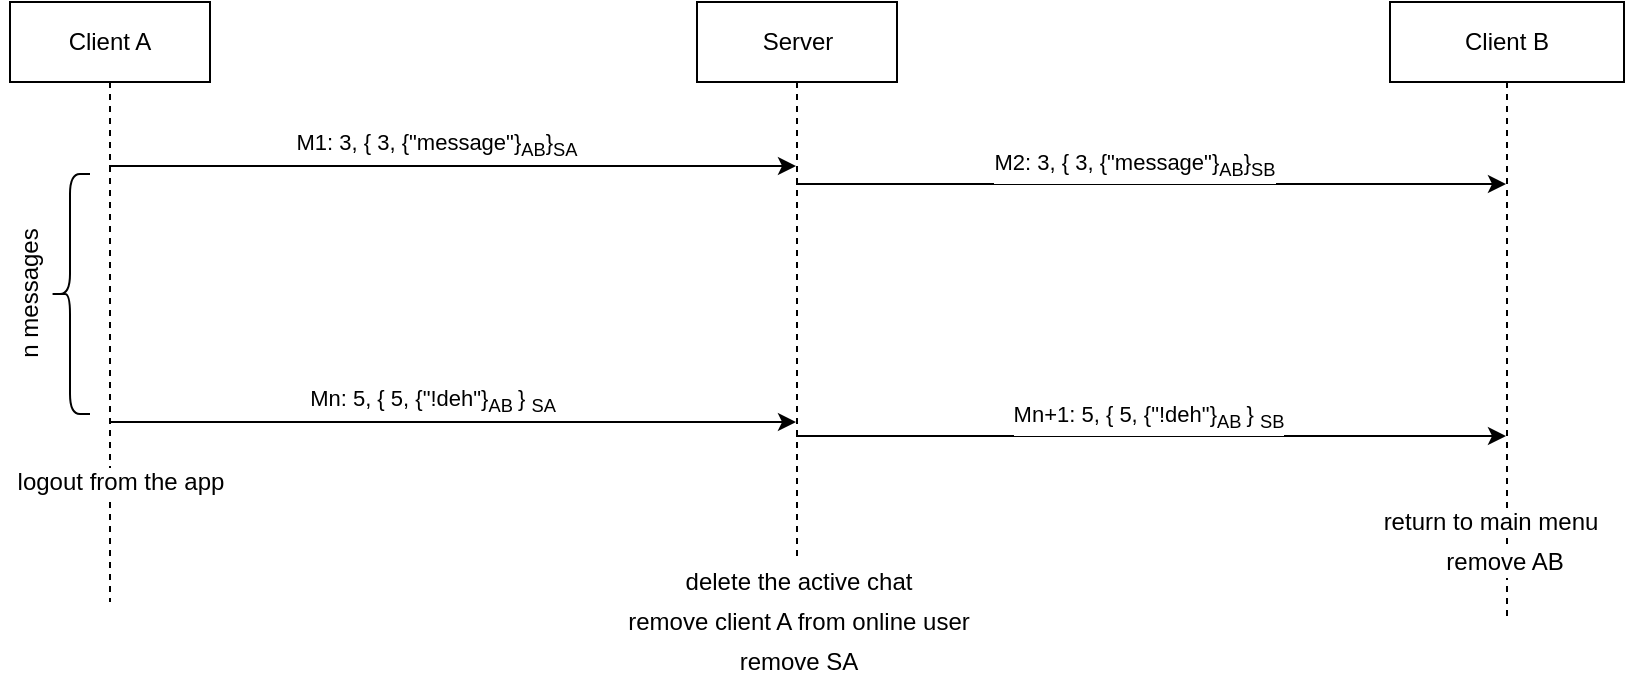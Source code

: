 <mxfile version="14.7.7" type="github">
  <diagram id="6ir-iUJybDonLYdV4ZPh" name="Page-1">
    <mxGraphModel dx="868" dy="460" grid="1" gridSize="10" guides="1" tooltips="1" connect="1" arrows="1" fold="1" page="1" pageScale="1" pageWidth="827" pageHeight="1169" math="0" shadow="0">
      <root>
        <mxCell id="0" />
        <mxCell id="1" parent="0" />
        <mxCell id="FarxpKgZHKkkfBqwm3aO-5" value="Client A" style="shape=umlLifeline;perimeter=lifelinePerimeter;whiteSpace=wrap;html=1;container=1;collapsible=0;recursiveResize=0;outlineConnect=0;" parent="1" vertex="1">
          <mxGeometry x="20" y="30" width="100" height="300" as="geometry" />
        </mxCell>
        <mxCell id="FarxpKgZHKkkfBqwm3aO-7" value="Server" style="shape=umlLifeline;perimeter=lifelinePerimeter;whiteSpace=wrap;html=1;container=1;collapsible=0;recursiveResize=0;outlineConnect=0;" parent="1" vertex="1">
          <mxGeometry x="363.5" y="30" width="100" height="280" as="geometry" />
        </mxCell>
        <mxCell id="ew0XSLaMeLpF_alBr4-t-1" value="Client B" style="shape=umlLifeline;perimeter=lifelinePerimeter;whiteSpace=wrap;html=1;container=1;collapsible=0;recursiveResize=0;outlineConnect=0;" parent="1" vertex="1">
          <mxGeometry x="710" y="30" width="117" height="310" as="geometry" />
        </mxCell>
        <mxCell id="YKbFxFgqCVOi-oBd9TnE-9" value="remove AB" style="text;html=1;align=center;verticalAlign=middle;resizable=0;points=[];autosize=1;strokeColor=none;labelBackgroundColor=#ffffff;" parent="ew0XSLaMeLpF_alBr4-t-1" vertex="1">
          <mxGeometry x="22" y="270" width="70" height="20" as="geometry" />
        </mxCell>
        <mxCell id="ew0XSLaMeLpF_alBr4-t-2" value="" style="endArrow=classic;html=1;" parent="1" edge="1">
          <mxGeometry width="50" height="50" relative="1" as="geometry">
            <mxPoint x="69.5" y="112" as="sourcePoint" />
            <mxPoint x="413" y="112" as="targetPoint" />
          </mxGeometry>
        </mxCell>
        <mxCell id="ew0XSLaMeLpF_alBr4-t-9" value="M1: 3, { 3, {&quot;message&quot;}&lt;sub&gt;AB&lt;/sub&gt;}&lt;sub&gt;SA&lt;/sub&gt;" style="edgeLabel;html=1;align=center;verticalAlign=middle;resizable=0;points=[];" parent="ew0XSLaMeLpF_alBr4-t-2" vertex="1" connectable="0">
          <mxGeometry x="-0.06" y="-1" relative="1" as="geometry">
            <mxPoint x="2" y="-11" as="offset" />
          </mxGeometry>
        </mxCell>
        <mxCell id="ew0XSLaMeLpF_alBr4-t-3" value="" style="endArrow=classic;html=1;" parent="1" edge="1">
          <mxGeometry width="50" height="50" relative="1" as="geometry">
            <mxPoint x="69.5" y="240" as="sourcePoint" />
            <mxPoint x="413" y="240" as="targetPoint" />
          </mxGeometry>
        </mxCell>
        <mxCell id="YKbFxFgqCVOi-oBd9TnE-3" value="Mn: 5, { 5, {&quot;!deh&quot;}&lt;sub&gt;AB &lt;/sub&gt;} &lt;sub&gt;SA&lt;/sub&gt;" style="edgeLabel;html=1;align=center;verticalAlign=middle;resizable=0;points=[];" parent="ew0XSLaMeLpF_alBr4-t-3" vertex="1" connectable="0">
          <mxGeometry x="-0.24" y="2" relative="1" as="geometry">
            <mxPoint x="31" y="-8" as="offset" />
          </mxGeometry>
        </mxCell>
        <mxCell id="ew0XSLaMeLpF_alBr4-t-5" value="" style="endArrow=classic;html=1;" parent="1" edge="1" target="ew0XSLaMeLpF_alBr4-t-1">
          <mxGeometry width="50" height="50" relative="1" as="geometry">
            <mxPoint x="413" y="121" as="sourcePoint" />
            <mxPoint x="759.5" y="121" as="targetPoint" />
          </mxGeometry>
        </mxCell>
        <mxCell id="ew0XSLaMeLpF_alBr4-t-11" value="M2: 3, { 3, {&quot;message&quot;}&lt;sub&gt;AB&lt;/sub&gt;}&lt;sub&gt;SB&lt;/sub&gt;" style="edgeLabel;html=1;align=center;verticalAlign=middle;resizable=0;points=[];" parent="ew0XSLaMeLpF_alBr4-t-5" vertex="1" connectable="0">
          <mxGeometry x="-0.047" y="-2" relative="1" as="geometry">
            <mxPoint y="-11" as="offset" />
          </mxGeometry>
        </mxCell>
        <mxCell id="ew0XSLaMeLpF_alBr4-t-7" value="" style="endArrow=classic;html=1;" parent="1" edge="1" target="ew0XSLaMeLpF_alBr4-t-1">
          <mxGeometry width="50" height="50" relative="1" as="geometry">
            <mxPoint x="413" y="247" as="sourcePoint" />
            <mxPoint x="759.5" y="247" as="targetPoint" />
          </mxGeometry>
        </mxCell>
        <mxCell id="YKbFxFgqCVOi-oBd9TnE-4" value="Mn+1: 5, { 5, {&quot;!deh&quot;}&lt;sub&gt;AB&amp;nbsp;&lt;/sub&gt;}&amp;nbsp;&lt;sub&gt;SB&lt;/sub&gt;" style="edgeLabel;html=1;align=center;verticalAlign=middle;resizable=0;points=[];" parent="ew0XSLaMeLpF_alBr4-t-7" vertex="1" connectable="0">
          <mxGeometry x="-0.065" y="-1" relative="1" as="geometry">
            <mxPoint x="10" y="-10" as="offset" />
          </mxGeometry>
        </mxCell>
        <mxCell id="ew0XSLaMeLpF_alBr4-t-17" value="delete the active chat" style="text;html=1;align=center;verticalAlign=middle;resizable=0;points=[];autosize=1;strokeColor=none;" parent="1" vertex="1">
          <mxGeometry x="348.5" y="310" width="130" height="20" as="geometry" />
        </mxCell>
        <mxCell id="YKbFxFgqCVOi-oBd9TnE-1" value="" style="shape=curlyBracket;whiteSpace=wrap;html=1;rounded=1;" parent="1" vertex="1">
          <mxGeometry x="40" y="116" width="20" height="120" as="geometry" />
        </mxCell>
        <mxCell id="YKbFxFgqCVOi-oBd9TnE-2" value="n messages" style="text;html=1;align=center;verticalAlign=middle;resizable=0;points=[];autosize=1;strokeColor=none;portConstraintRotation=1;rotation=-90;" parent="1" vertex="1">
          <mxGeometry x="-10" y="166" width="80" height="20" as="geometry" />
        </mxCell>
        <mxCell id="YKbFxFgqCVOi-oBd9TnE-5" value="remove client A from online user" style="text;html=1;align=center;verticalAlign=middle;resizable=0;points=[];autosize=1;strokeColor=none;" parent="1" vertex="1">
          <mxGeometry x="319" y="330" width="190" height="20" as="geometry" />
        </mxCell>
        <mxCell id="YKbFxFgqCVOi-oBd9TnE-6" value="logout from the app" style="text;html=1;align=center;verticalAlign=middle;resizable=0;points=[];autosize=1;strokeColor=none;labelBackgroundColor=#ffffff;" parent="1" vertex="1">
          <mxGeometry x="15" y="260" width="120" height="20" as="geometry" />
        </mxCell>
        <mxCell id="YKbFxFgqCVOi-oBd9TnE-7" value="return to main menu" style="text;html=1;align=center;verticalAlign=middle;resizable=0;points=[];autosize=1;strokeColor=none;labelBackgroundColor=#ffffff;" parent="1" vertex="1">
          <mxGeometry x="700" y="280" width="120" height="20" as="geometry" />
        </mxCell>
        <mxCell id="YKbFxFgqCVOi-oBd9TnE-8" value="remove SA" style="text;html=1;align=center;verticalAlign=middle;resizable=0;points=[];autosize=1;strokeColor=none;" parent="1" vertex="1">
          <mxGeometry x="379" y="350" width="70" height="20" as="geometry" />
        </mxCell>
      </root>
    </mxGraphModel>
  </diagram>
</mxfile>

